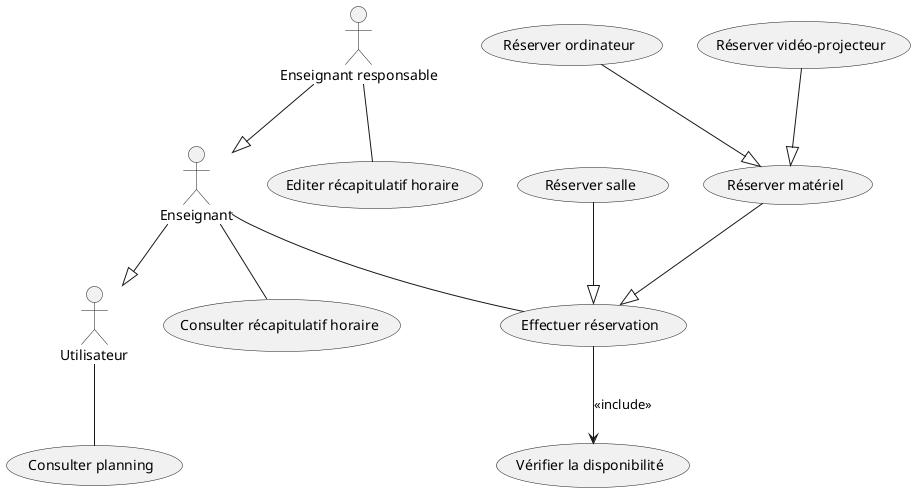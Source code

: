 
== 2. Exercices

=== 2.1 Etablissement scolaire

[plantuml, "td421", png]  
----
@startuml

top to bottom direction

actor :Enseignant responsable:
actor Enseignant
actor Utilisateur

Enseignant --|> Utilisateur
:Enseignant responsable: --|> Enseignant

usecase "Effectuer réservation" as UC1
usecase "Vérifier la disponibilité" as UC1_0
usecase "Réserver salle" as UC1_1
usecase "Réserver matériel" as UC1_2
usecase "Réserver ordinateur" as UC1_2_1
usecase "Réserver vidéo-projecteur" as UC1_2_2
usecase "Consulter planning" as UC2
usecase "Consulter récapitulatif horaire" as UC3
usecase "Editer récapitulatif horaire" as UC4

UC1 --> UC1_0 : <<include>>
UC1_1 --|> UC1
UC1_2 --|> UC1
UC1_2_1 --|> UC1_2
UC1_2_2 --|> UC1_2

Enseignant -- UC1
Utilisateur -- UC2
Enseignant -- UC3
:Enseignant responsable: -- UC4

@enduml
----

=== 2.2 Magasin

[plantuml, "td422", png]  
----
@startuml

top to bottom direction

actor Client
actor Vendeur
actor Caisse
actor Banque

usecase "Prospecter" as UC1
usecase "Essayer" as UC2
usecase "Acheter" as UC3
usecase "Renseigner" as UC4
usecase "Vérifier stock" as UC5
usecase "Bénéficier réduction" as UC6
usecase "Payer" as UC7
usecase "Payer par CB" as UC8
usecase "Payer en liquide" as UC9
usecase "Payer par chèque" as UC10

UC2 --> UC1 : <<extends>>
UC4 --> UC1 : <<extends>>
UC1 --> UC3 : <<extends>>
UC6 --> UC3 : <<extends>>
UC3 --> UC5 : <<include>>
UC3 --> UC7 : <<include>>
UC8 --|> UC7
UC9 --|> UC7
UC10 --|> UC7

Client -- UC1
Client -- UC3
Vendeur -- UC4
Vendeur -- UC5
Caisse -- UC7
Banque -- UC8

@enduml
----
